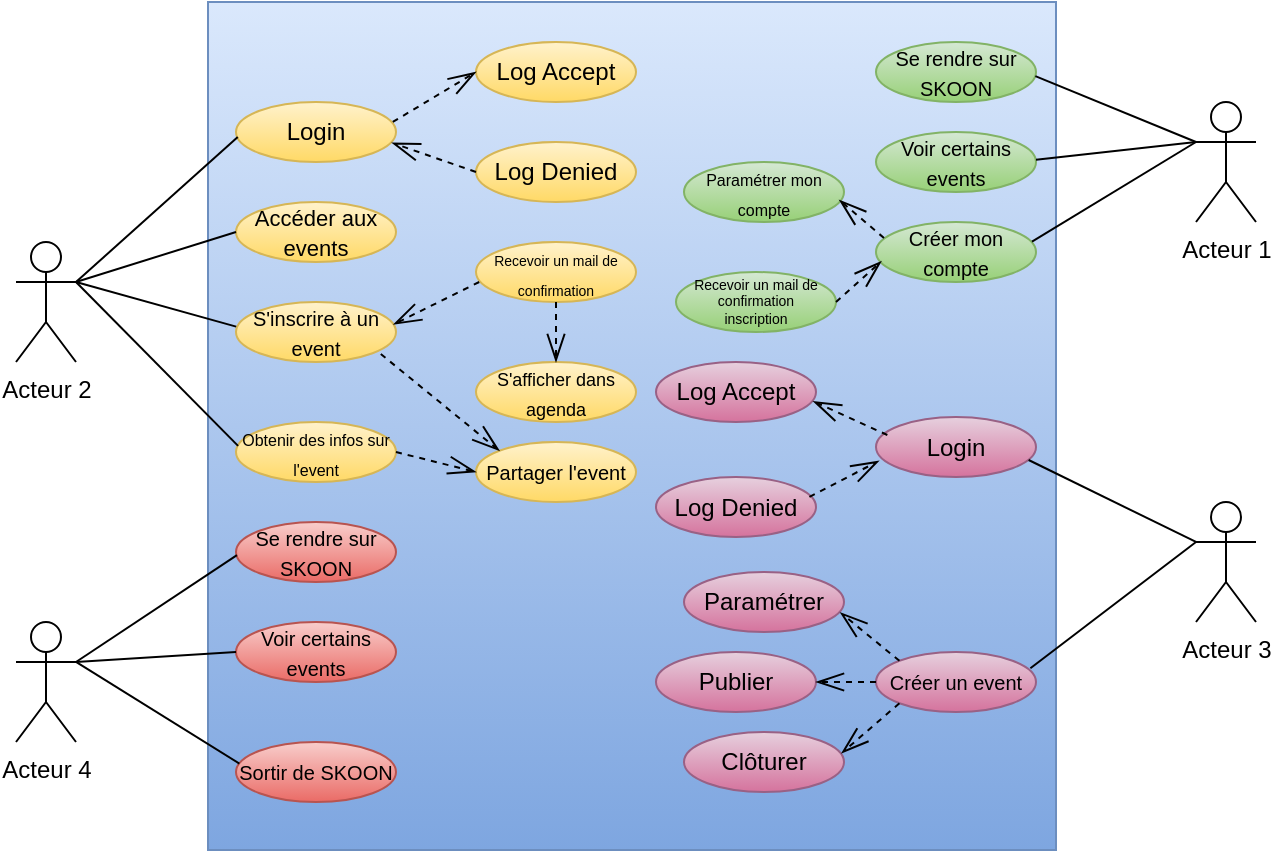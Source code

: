 <mxfile version="14.4.3" type="device"><diagram id="eT5WfUeaoslEp7YihA75" name="Page-1"><mxGraphModel dx="1086" dy="653" grid="1" gridSize="10" guides="1" tooltips="1" connect="1" arrows="1" fold="1" page="1" pageScale="1" pageWidth="827" pageHeight="1169" math="0" shadow="0"><root><mxCell id="0"/><mxCell id="1" parent="0"/><mxCell id="n0mQrVYwJHeAm1nC83pt-1" value="" style="whiteSpace=wrap;html=1;aspect=fixed;gradientColor=#7ea6e0;fillColor=#dae8fc;strokeColor=#6c8ebf;" parent="1" vertex="1"><mxGeometry x="176" y="100" width="424" height="424" as="geometry"/></mxCell><mxCell id="n0mQrVYwJHeAm1nC83pt-2" value="Acteur 2" style="shape=umlActor;verticalLabelPosition=bottom;verticalAlign=top;html=1;outlineConnect=0;" parent="1" vertex="1"><mxGeometry x="80" y="220" width="30" height="60" as="geometry"/></mxCell><mxCell id="n0mQrVYwJHeAm1nC83pt-3" value="Acteur 4" style="shape=umlActor;verticalLabelPosition=bottom;verticalAlign=top;html=1;outlineConnect=0;" parent="1" vertex="1"><mxGeometry x="80" y="410" width="30" height="60" as="geometry"/></mxCell><mxCell id="n0mQrVYwJHeAm1nC83pt-4" value="Acteur 1" style="shape=umlActor;verticalLabelPosition=bottom;verticalAlign=top;html=1;outlineConnect=0;" parent="1" vertex="1"><mxGeometry x="670" y="150" width="30" height="60" as="geometry"/></mxCell><mxCell id="n0mQrVYwJHeAm1nC83pt-5" value="Acteur 3" style="shape=umlActor;verticalLabelPosition=bottom;verticalAlign=top;html=1;outlineConnect=0;" parent="1" vertex="1"><mxGeometry x="670" y="350" width="30" height="60" as="geometry"/></mxCell><mxCell id="n0mQrVYwJHeAm1nC83pt-6" value="Log Denied" style="ellipse;whiteSpace=wrap;html=1;gradientColor=#ffd966;fillColor=#fff2cc;strokeColor=#d6b656;" parent="1" vertex="1"><mxGeometry x="310" y="170" width="80" height="30" as="geometry"/></mxCell><mxCell id="n0mQrVYwJHeAm1nC83pt-7" value="Log Accept" style="ellipse;whiteSpace=wrap;html=1;gradientColor=#ffd966;fillColor=#fff2cc;strokeColor=#d6b656;" parent="1" vertex="1"><mxGeometry x="310" y="120" width="80" height="30" as="geometry"/></mxCell><mxCell id="n0mQrVYwJHeAm1nC83pt-8" value="Login" style="ellipse;whiteSpace=wrap;html=1;gradientColor=#ffd966;fillColor=#fff2cc;strokeColor=#d6b656;" parent="1" vertex="1"><mxGeometry x="190" y="150" width="80" height="30" as="geometry"/></mxCell><mxCell id="n0mQrVYwJHeAm1nC83pt-9" value="" style="endArrow=openThin;dashed=1;endFill=0;endSize=12;html=1;exitX=0.98;exitY=0.333;exitDx=0;exitDy=0;exitPerimeter=0;entryX=0;entryY=0.5;entryDx=0;entryDy=0;" parent="1" source="n0mQrVYwJHeAm1nC83pt-8" target="n0mQrVYwJHeAm1nC83pt-7" edge="1"><mxGeometry width="160" relative="1" as="geometry"><mxPoint x="250" y="230" as="sourcePoint"/><mxPoint x="410" y="230" as="targetPoint"/></mxGeometry></mxCell><mxCell id="n0mQrVYwJHeAm1nC83pt-10" value="" style="endArrow=openThin;dashed=1;endFill=0;endSize=12;html=1;entryX=0.975;entryY=0.68;entryDx=0;entryDy=0;entryPerimeter=0;exitX=0;exitY=0.5;exitDx=0;exitDy=0;" parent="1" source="n0mQrVYwJHeAm1nC83pt-6" target="n0mQrVYwJHeAm1nC83pt-8" edge="1"><mxGeometry width="160" relative="1" as="geometry"><mxPoint x="250" y="230" as="sourcePoint"/><mxPoint x="410" y="230" as="targetPoint"/></mxGeometry></mxCell><mxCell id="n0mQrVYwJHeAm1nC83pt-11" value="&lt;font style=&quot;font-size: 11px&quot;&gt;Accéder aux events&lt;/font&gt;" style="ellipse;whiteSpace=wrap;html=1;gradientColor=#ffd966;fillColor=#fff2cc;strokeColor=#d6b656;" parent="1" vertex="1"><mxGeometry x="190" y="200" width="80" height="30" as="geometry"/></mxCell><mxCell id="n0mQrVYwJHeAm1nC83pt-12" value="&lt;font style=&quot;font-size: 10px&quot;&gt;S'inscrire à un event&lt;/font&gt;" style="ellipse;whiteSpace=wrap;html=1;gradientColor=#ffd966;fillColor=#fff2cc;strokeColor=#d6b656;" parent="1" vertex="1"><mxGeometry x="190" y="250" width="80" height="30" as="geometry"/></mxCell><mxCell id="n0mQrVYwJHeAm1nC83pt-13" value="&lt;font style=&quot;font-size: 7px&quot;&gt;Recevoir un mail de confirmation&lt;/font&gt;" style="ellipse;whiteSpace=wrap;html=1;gradientColor=#ffd966;fillColor=#fff2cc;strokeColor=#d6b656;" parent="1" vertex="1"><mxGeometry x="310" y="220" width="80" height="30" as="geometry"/></mxCell><mxCell id="n0mQrVYwJHeAm1nC83pt-14" value="&lt;font style=&quot;font-size: 10px&quot;&gt;Partager l'event&lt;/font&gt;" style="ellipse;whiteSpace=wrap;html=1;gradientColor=#ffd966;fillColor=#fff2cc;strokeColor=#d6b656;" parent="1" vertex="1"><mxGeometry x="310" y="320" width="80" height="30" as="geometry"/></mxCell><mxCell id="n0mQrVYwJHeAm1nC83pt-15" value="" style="endArrow=openThin;dashed=1;endFill=0;endSize=12;html=1;entryX=0.985;entryY=0.373;entryDx=0;entryDy=0;entryPerimeter=0;exitX=0.02;exitY=0.667;exitDx=0;exitDy=0;exitPerimeter=0;" parent="1" source="n0mQrVYwJHeAm1nC83pt-13" target="n0mQrVYwJHeAm1nC83pt-12" edge="1"><mxGeometry width="160" relative="1" as="geometry"><mxPoint x="250" y="230" as="sourcePoint"/><mxPoint x="410" y="230" as="targetPoint"/></mxGeometry></mxCell><mxCell id="n0mQrVYwJHeAm1nC83pt-16" value="" style="endArrow=openThin;dashed=1;endFill=0;endSize=12;html=1;exitX=0.905;exitY=0.867;exitDx=0;exitDy=0;exitPerimeter=0;entryX=0;entryY=0;entryDx=0;entryDy=0;" parent="1" source="n0mQrVYwJHeAm1nC83pt-12" target="n0mQrVYwJHeAm1nC83pt-14" edge="1"><mxGeometry width="160" relative="1" as="geometry"><mxPoint x="250" y="230" as="sourcePoint"/><mxPoint x="410" y="230" as="targetPoint"/></mxGeometry></mxCell><mxCell id="n0mQrVYwJHeAm1nC83pt-17" value="&lt;font style=&quot;font-size: 8px ; line-height: 120%&quot;&gt;Obtenir des infos sur l'event&lt;/font&gt;" style="ellipse;whiteSpace=wrap;html=1;gradientColor=#ffd966;fillColor=#fff2cc;strokeColor=#d6b656;" parent="1" vertex="1"><mxGeometry x="190" y="310" width="80" height="30" as="geometry"/></mxCell><mxCell id="n0mQrVYwJHeAm1nC83pt-18" value="&lt;font style=&quot;font-size: 9px&quot;&gt;S'afficher dans agenda&lt;/font&gt;" style="ellipse;whiteSpace=wrap;html=1;gradientColor=#ffd966;fillColor=#fff2cc;strokeColor=#d6b656;" parent="1" vertex="1"><mxGeometry x="310" y="280" width="80" height="30" as="geometry"/></mxCell><mxCell id="n0mQrVYwJHeAm1nC83pt-19" value="&lt;font style=&quot;font-size: 10px&quot;&gt;Se rendre sur SKOON&lt;/font&gt;" style="ellipse;whiteSpace=wrap;html=1;gradientColor=#ea6b66;fillColor=#f8cecc;strokeColor=#b85450;" parent="1" vertex="1"><mxGeometry x="190" y="360" width="80" height="30" as="geometry"/></mxCell><mxCell id="n0mQrVYwJHeAm1nC83pt-20" value="" style="endArrow=openThin;dashed=1;endFill=0;endSize=12;html=1;exitX=1;exitY=0.5;exitDx=0;exitDy=0;entryX=0;entryY=0.5;entryDx=0;entryDy=0;" parent="1" source="n0mQrVYwJHeAm1nC83pt-17" target="n0mQrVYwJHeAm1nC83pt-14" edge="1"><mxGeometry width="160" relative="1" as="geometry"><mxPoint x="250" y="350" as="sourcePoint"/><mxPoint x="410" y="350" as="targetPoint"/></mxGeometry></mxCell><mxCell id="n0mQrVYwJHeAm1nC83pt-21" value="" style="endArrow=openThin;dashed=1;endFill=0;endSize=12;html=1;exitX=0.5;exitY=1;exitDx=0;exitDy=0;entryX=0.5;entryY=0;entryDx=0;entryDy=0;" parent="1" source="n0mQrVYwJHeAm1nC83pt-13" target="n0mQrVYwJHeAm1nC83pt-18" edge="1"><mxGeometry width="160" relative="1" as="geometry"><mxPoint x="250" y="350" as="sourcePoint"/><mxPoint x="410" y="350" as="targetPoint"/></mxGeometry></mxCell><mxCell id="n0mQrVYwJHeAm1nC83pt-22" value="&lt;font style=&quot;font-size: 10px&quot;&gt;Voir certains events&lt;/font&gt;" style="ellipse;whiteSpace=wrap;html=1;gradientColor=#ea6b66;fillColor=#f8cecc;strokeColor=#b85450;" parent="1" vertex="1"><mxGeometry x="190" y="410" width="80" height="30" as="geometry"/></mxCell><mxCell id="n0mQrVYwJHeAm1nC83pt-23" value="&lt;font style=&quot;font-size: 10px&quot;&gt;Sortir de SKOON&lt;/font&gt;" style="ellipse;whiteSpace=wrap;html=1;gradientColor=#ea6b66;fillColor=#f8cecc;strokeColor=#b85450;" parent="1" vertex="1"><mxGeometry x="190" y="470" width="80" height="30" as="geometry"/></mxCell><mxCell id="n0mQrVYwJHeAm1nC83pt-24" value="" style="endArrow=none;html=1;entryX=0.011;entryY=0.585;entryDx=0;entryDy=0;entryPerimeter=0;" parent="1" target="n0mQrVYwJHeAm1nC83pt-8" edge="1"><mxGeometry width="50" height="50" relative="1" as="geometry"><mxPoint x="110" y="240" as="sourcePoint"/><mxPoint x="250" y="270" as="targetPoint"/></mxGeometry></mxCell><mxCell id="n0mQrVYwJHeAm1nC83pt-25" value="" style="endArrow=none;html=1;exitX=1;exitY=0.333;exitDx=0;exitDy=0;exitPerimeter=0;entryX=0;entryY=0.5;entryDx=0;entryDy=0;" parent="1" source="n0mQrVYwJHeAm1nC83pt-2" target="n0mQrVYwJHeAm1nC83pt-11" edge="1"><mxGeometry width="50" height="50" relative="1" as="geometry"><mxPoint x="200" y="320" as="sourcePoint"/><mxPoint x="250" y="270" as="targetPoint"/></mxGeometry></mxCell><mxCell id="n0mQrVYwJHeAm1nC83pt-26" value="" style="endArrow=none;html=1;entryX=0.001;entryY=0.411;entryDx=0;entryDy=0;entryPerimeter=0;exitX=1;exitY=0.333;exitDx=0;exitDy=0;exitPerimeter=0;" parent="1" source="n0mQrVYwJHeAm1nC83pt-2" target="n0mQrVYwJHeAm1nC83pt-12" edge="1"><mxGeometry width="50" height="50" relative="1" as="geometry"><mxPoint x="110" y="220" as="sourcePoint"/><mxPoint x="250" y="270" as="targetPoint"/></mxGeometry></mxCell><mxCell id="n0mQrVYwJHeAm1nC83pt-27" value="" style="endArrow=none;html=1;entryX=0.013;entryY=0.398;entryDx=0;entryDy=0;entryPerimeter=0;" parent="1" target="n0mQrVYwJHeAm1nC83pt-17" edge="1"><mxGeometry width="50" height="50" relative="1" as="geometry"><mxPoint x="110" y="240" as="sourcePoint"/><mxPoint x="250" y="270" as="targetPoint"/></mxGeometry></mxCell><mxCell id="n0mQrVYwJHeAm1nC83pt-28" value="" style="endArrow=none;html=1;exitX=1;exitY=0.333;exitDx=0;exitDy=0;exitPerimeter=0;entryX=0.006;entryY=0.553;entryDx=0;entryDy=0;entryPerimeter=0;" parent="1" source="n0mQrVYwJHeAm1nC83pt-3" target="n0mQrVYwJHeAm1nC83pt-19" edge="1"><mxGeometry width="50" height="50" relative="1" as="geometry"><mxPoint x="200" y="560" as="sourcePoint"/><mxPoint x="192" y="405" as="targetPoint"/></mxGeometry></mxCell><mxCell id="n0mQrVYwJHeAm1nC83pt-29" value="" style="endArrow=none;html=1;exitX=1;exitY=0.333;exitDx=0;exitDy=0;exitPerimeter=0;entryX=0;entryY=0.5;entryDx=0;entryDy=0;" parent="1" source="n0mQrVYwJHeAm1nC83pt-3" target="n0mQrVYwJHeAm1nC83pt-22" edge="1"><mxGeometry width="50" height="50" relative="1" as="geometry"><mxPoint x="200" y="560" as="sourcePoint"/><mxPoint x="250" y="510" as="targetPoint"/></mxGeometry></mxCell><mxCell id="n0mQrVYwJHeAm1nC83pt-30" value="" style="endArrow=none;html=1;exitX=1;exitY=0.333;exitDx=0;exitDy=0;exitPerimeter=0;entryX=0.021;entryY=0.359;entryDx=0;entryDy=0;entryPerimeter=0;" parent="1" source="n0mQrVYwJHeAm1nC83pt-3" target="n0mQrVYwJHeAm1nC83pt-23" edge="1"><mxGeometry width="50" height="50" relative="1" as="geometry"><mxPoint x="200" y="560" as="sourcePoint"/><mxPoint x="250" y="510" as="targetPoint"/></mxGeometry></mxCell><mxCell id="MlK6FO0iydh3ychc9jT4-5" value="&lt;font style=&quot;font-size: 10px&quot;&gt;Se rendre sur SKOON&lt;/font&gt;" style="ellipse;whiteSpace=wrap;html=1;gradientColor=#97d077;fillColor=#d5e8d4;strokeColor=#82b366;" parent="1" vertex="1"><mxGeometry x="510" y="120" width="80" height="30" as="geometry"/></mxCell><mxCell id="MlK6FO0iydh3ychc9jT4-6" value="&lt;font style=&quot;font-size: 10px&quot;&gt;Voir certains events&lt;/font&gt;" style="ellipse;whiteSpace=wrap;html=1;gradientColor=#97d077;fillColor=#d5e8d4;strokeColor=#82b366;" parent="1" vertex="1"><mxGeometry x="510" y="165" width="80" height="30" as="geometry"/></mxCell><mxCell id="MlK6FO0iydh3ychc9jT4-7" value="Login" style="ellipse;whiteSpace=wrap;html=1;gradientColor=#d5739d;fillColor=#e6d0de;strokeColor=#996185;" parent="1" vertex="1"><mxGeometry x="510" y="307.5" width="80" height="30" as="geometry"/></mxCell><mxCell id="MlK6FO0iydh3ychc9jT4-8" value="Log Denied" style="ellipse;whiteSpace=wrap;html=1;gradientColor=#d5739d;fillColor=#e6d0de;strokeColor=#996185;" parent="1" vertex="1"><mxGeometry x="400" y="337.5" width="80" height="30" as="geometry"/></mxCell><mxCell id="MlK6FO0iydh3ychc9jT4-9" value="Log Accept" style="ellipse;whiteSpace=wrap;html=1;gradientColor=#d5739d;fillColor=#e6d0de;strokeColor=#996185;" parent="1" vertex="1"><mxGeometry x="400" y="280" width="80" height="30" as="geometry"/></mxCell><mxCell id="MlK6FO0iydh3ychc9jT4-10" value="&lt;font style=&quot;font-size: 10px&quot;&gt;Créer mon compte&lt;/font&gt;" style="ellipse;whiteSpace=wrap;html=1;gradientColor=#97d077;fillColor=#d5e8d4;strokeColor=#82b366;" parent="1" vertex="1"><mxGeometry x="510" y="210" width="80" height="30" as="geometry"/></mxCell><mxCell id="MlK6FO0iydh3ychc9jT4-11" value="&lt;font style=&quot;font-size: 8px&quot;&gt;Paramétrer mon compte&lt;/font&gt;" style="ellipse;whiteSpace=wrap;html=1;gradientColor=#97d077;fillColor=#d5e8d4;strokeColor=#82b366;" parent="1" vertex="1"><mxGeometry x="414" y="180" width="80" height="30" as="geometry"/></mxCell><mxCell id="MlK6FO0iydh3ychc9jT4-12" value="&lt;div style=&quot;font-size: 7px&quot;&gt;&lt;font style=&quot;font-size: 7px&quot;&gt;Recevoir un mail de confirmation &lt;br&gt;&lt;/font&gt;&lt;/div&gt;&lt;div style=&quot;font-size: 7px&quot;&gt;&lt;font style=&quot;font-size: 7px&quot;&gt;inscription&lt;/font&gt;&lt;/div&gt;" style="ellipse;whiteSpace=wrap;html=1;gradientColor=#97d077;fillColor=#d5e8d4;strokeColor=#82b366;" parent="1" vertex="1"><mxGeometry x="410" y="235" width="80" height="30" as="geometry"/></mxCell><mxCell id="MlK6FO0iydh3ychc9jT4-28" value="" style="endArrow=openThin;dashed=1;endFill=0;endSize=12;html=1;exitX=0.05;exitY=0.267;exitDx=0;exitDy=0;exitPerimeter=0;entryX=0.971;entryY=0.633;entryDx=0;entryDy=0;entryPerimeter=0;" parent="1" source="MlK6FO0iydh3ychc9jT4-10" target="MlK6FO0iydh3ychc9jT4-11" edge="1"><mxGeometry width="160" relative="1" as="geometry"><mxPoint x="268.4" y="159.99" as="sourcePoint"/><mxPoint x="310" y="135" as="targetPoint"/></mxGeometry></mxCell><mxCell id="MlK6FO0iydh3ychc9jT4-29" value="" style="endArrow=openThin;dashed=1;endFill=0;endSize=12;html=1;exitX=1;exitY=0.5;exitDx=0;exitDy=0;entryX=0.033;entryY=0.656;entryDx=0;entryDy=0;entryPerimeter=0;" parent="1" source="MlK6FO0iydh3ychc9jT4-12" target="MlK6FO0iydh3ychc9jT4-10" edge="1"><mxGeometry width="160" relative="1" as="geometry"><mxPoint x="278.4" y="169.99" as="sourcePoint"/><mxPoint x="320" y="145" as="targetPoint"/></mxGeometry></mxCell><mxCell id="MlK6FO0iydh3ychc9jT4-30" value="" style="endArrow=openThin;dashed=1;endFill=0;endSize=12;html=1;exitX=0.071;exitY=0.3;exitDx=0;exitDy=0;exitPerimeter=0;entryX=0.983;entryY=0.656;entryDx=0;entryDy=0;entryPerimeter=0;" parent="1" source="MlK6FO0iydh3ychc9jT4-7" target="MlK6FO0iydh3ychc9jT4-9" edge="1"><mxGeometry width="160" relative="1" as="geometry"><mxPoint x="288.4" y="179.99" as="sourcePoint"/><mxPoint x="330" y="155" as="targetPoint"/></mxGeometry></mxCell><mxCell id="MlK6FO0iydh3ychc9jT4-31" value="" style="endArrow=openThin;dashed=1;endFill=0;endSize=12;html=1;exitX=0.959;exitY=0.33;exitDx=0;exitDy=0;exitPerimeter=0;entryX=0.018;entryY=0.732;entryDx=0;entryDy=0;entryPerimeter=0;" parent="1" source="MlK6FO0iydh3ychc9jT4-8" target="MlK6FO0iydh3ychc9jT4-7" edge="1"><mxGeometry width="160" relative="1" as="geometry"><mxPoint x="298.4" y="189.99" as="sourcePoint"/><mxPoint x="340" y="165" as="targetPoint"/></mxGeometry></mxCell><mxCell id="MlK6FO0iydh3ychc9jT4-32" value="&lt;font style=&quot;font-size: 10px&quot;&gt;Créer un event&lt;/font&gt;" style="ellipse;whiteSpace=wrap;html=1;gradientColor=#d5739d;fillColor=#e6d0de;strokeColor=#996185;" parent="1" vertex="1"><mxGeometry x="510" y="425" width="80" height="30" as="geometry"/></mxCell><mxCell id="MlK6FO0iydh3ychc9jT4-33" value="&lt;font style=&quot;font-size: 12px&quot;&gt;Paramétrer&lt;br&gt;&lt;/font&gt;" style="ellipse;whiteSpace=wrap;html=1;gradientColor=#d5739d;fillColor=#e6d0de;strokeColor=#996185;" parent="1" vertex="1"><mxGeometry x="414" y="385" width="80" height="30" as="geometry"/></mxCell><mxCell id="MlK6FO0iydh3ychc9jT4-34" value="Publier" style="ellipse;whiteSpace=wrap;html=1;gradientColor=#d5739d;fillColor=#e6d0de;strokeColor=#996185;" parent="1" vertex="1"><mxGeometry x="400" y="425" width="80" height="30" as="geometry"/></mxCell><mxCell id="MlK6FO0iydh3ychc9jT4-35" value="Clôturer" style="ellipse;whiteSpace=wrap;html=1;gradientColor=#d5739d;fillColor=#e6d0de;strokeColor=#996185;" parent="1" vertex="1"><mxGeometry x="414" y="465" width="80" height="30" as="geometry"/></mxCell><mxCell id="MlK6FO0iydh3ychc9jT4-36" value="" style="endArrow=openThin;dashed=1;endFill=0;endSize=12;html=1;exitX=0;exitY=0;exitDx=0;exitDy=0;entryX=0.977;entryY=0.675;entryDx=0;entryDy=0;entryPerimeter=0;" parent="1" source="MlK6FO0iydh3ychc9jT4-32" target="MlK6FO0iydh3ychc9jT4-33" edge="1"><mxGeometry width="160" relative="1" as="geometry"><mxPoint x="490.72" y="347.4" as="sourcePoint"/><mxPoint x="511.44" y="329.46" as="targetPoint"/></mxGeometry></mxCell><mxCell id="MlK6FO0iydh3ychc9jT4-37" value="" style="endArrow=openThin;dashed=1;endFill=0;endSize=12;html=1;exitX=0;exitY=1;exitDx=0;exitDy=0;entryX=0.985;entryY=0.353;entryDx=0;entryDy=0;entryPerimeter=0;" parent="1" source="MlK6FO0iydh3ychc9jT4-32" target="MlK6FO0iydh3ychc9jT4-35" edge="1"><mxGeometry width="160" relative="1" as="geometry"><mxPoint x="500.72" y="357.4" as="sourcePoint"/><mxPoint x="521.44" y="339.46" as="targetPoint"/></mxGeometry></mxCell><mxCell id="MlK6FO0iydh3ychc9jT4-38" value="" style="endArrow=openThin;dashed=1;endFill=0;endSize=12;html=1;exitX=0;exitY=0.5;exitDx=0;exitDy=0;entryX=1;entryY=0.5;entryDx=0;entryDy=0;" parent="1" source="MlK6FO0iydh3ychc9jT4-32" target="MlK6FO0iydh3ychc9jT4-34" edge="1"><mxGeometry width="160" relative="1" as="geometry"><mxPoint x="510.72" y="367.4" as="sourcePoint"/><mxPoint x="531.44" y="349.46" as="targetPoint"/></mxGeometry></mxCell><mxCell id="MlK6FO0iydh3ychc9jT4-43" value="" style="endArrow=none;html=1;exitX=0;exitY=0.333;exitDx=0;exitDy=0;exitPerimeter=0;entryX=0.954;entryY=0.717;entryDx=0;entryDy=0;entryPerimeter=0;" parent="1" source="n0mQrVYwJHeAm1nC83pt-5" target="MlK6FO0iydh3ychc9jT4-7" edge="1"><mxGeometry width="50" height="50" relative="1" as="geometry"><mxPoint x="270" y="340" as="sourcePoint"/><mxPoint x="320" y="290" as="targetPoint"/></mxGeometry></mxCell><mxCell id="MlK6FO0iydh3ychc9jT4-44" value="" style="endArrow=none;html=1;entryX=0.965;entryY=0.272;entryDx=0;entryDy=0;entryPerimeter=0;" parent="1" target="MlK6FO0iydh3ychc9jT4-32" edge="1"><mxGeometry width="50" height="50" relative="1" as="geometry"><mxPoint x="670" y="370" as="sourcePoint"/><mxPoint x="320" y="290" as="targetPoint"/></mxGeometry></mxCell><mxCell id="MlK6FO0iydh3ychc9jT4-45" value="" style="endArrow=none;html=1;exitX=0;exitY=0.333;exitDx=0;exitDy=0;exitPerimeter=0;entryX=0.996;entryY=0.569;entryDx=0;entryDy=0;entryPerimeter=0;" parent="1" source="n0mQrVYwJHeAm1nC83pt-4" target="MlK6FO0iydh3ychc9jT4-5" edge="1"><mxGeometry width="50" height="50" relative="1" as="geometry"><mxPoint x="270" y="340" as="sourcePoint"/><mxPoint x="320" y="290" as="targetPoint"/></mxGeometry></mxCell><mxCell id="MlK6FO0iydh3ychc9jT4-46" value="" style="endArrow=none;html=1;entryX=1;entryY=0.462;entryDx=0;entryDy=0;entryPerimeter=0;" parent="1" target="MlK6FO0iydh3ychc9jT4-6" edge="1"><mxGeometry width="50" height="50" relative="1" as="geometry"><mxPoint x="670" y="170" as="sourcePoint"/><mxPoint x="320" y="290" as="targetPoint"/></mxGeometry></mxCell><mxCell id="MlK6FO0iydh3ychc9jT4-47" value="" style="endArrow=none;html=1;exitX=0.975;exitY=0.328;exitDx=0;exitDy=0;exitPerimeter=0;" parent="1" source="MlK6FO0iydh3ychc9jT4-10" edge="1"><mxGeometry width="50" height="50" relative="1" as="geometry"><mxPoint x="270" y="340" as="sourcePoint"/><mxPoint x="670" y="170" as="targetPoint"/></mxGeometry></mxCell></root></mxGraphModel></diagram></mxfile>